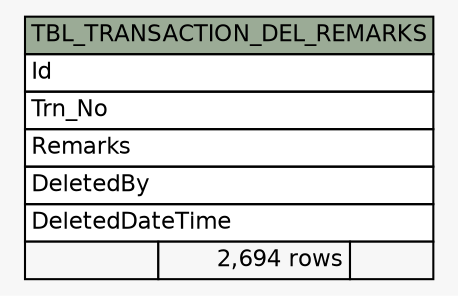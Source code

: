 // dot 2.38.0 on Windows 10 10.0
// SchemaSpy rev 590
digraph "TBL_TRANSACTION_DEL_REMARKS" {
  graph [
    rankdir="RL"
    bgcolor="#f7f7f7"
    nodesep="0.18"
    ranksep="0.46"
    fontname="Helvetica"
    fontsize="11"
  ];
  node [
    fontname="Helvetica"
    fontsize="11"
    shape="plaintext"
  ];
  edge [
    arrowsize="0.8"
  ];
  "TBL_TRANSACTION_DEL_REMARKS" [
    label=<
    <TABLE BORDER="0" CELLBORDER="1" CELLSPACING="0" BGCOLOR="#ffffff">
      <TR><TD COLSPAN="3" BGCOLOR="#9bab96" ALIGN="CENTER">TBL_TRANSACTION_DEL_REMARKS</TD></TR>
      <TR><TD PORT="Id" COLSPAN="3" ALIGN="LEFT">Id</TD></TR>
      <TR><TD PORT="Trn_No" COLSPAN="3" ALIGN="LEFT">Trn_No</TD></TR>
      <TR><TD PORT="Remarks" COLSPAN="3" ALIGN="LEFT">Remarks</TD></TR>
      <TR><TD PORT="DeletedBy" COLSPAN="3" ALIGN="LEFT">DeletedBy</TD></TR>
      <TR><TD PORT="DeletedDateTime" COLSPAN="3" ALIGN="LEFT">DeletedDateTime</TD></TR>
      <TR><TD ALIGN="LEFT" BGCOLOR="#f7f7f7">  </TD><TD ALIGN="RIGHT" BGCOLOR="#f7f7f7">2,694 rows</TD><TD ALIGN="RIGHT" BGCOLOR="#f7f7f7">  </TD></TR>
    </TABLE>>
    URL="tables/TBL_TRANSACTION_DEL_REMARKS.html"
    tooltip="TBL_TRANSACTION_DEL_REMARKS"
  ];
}
